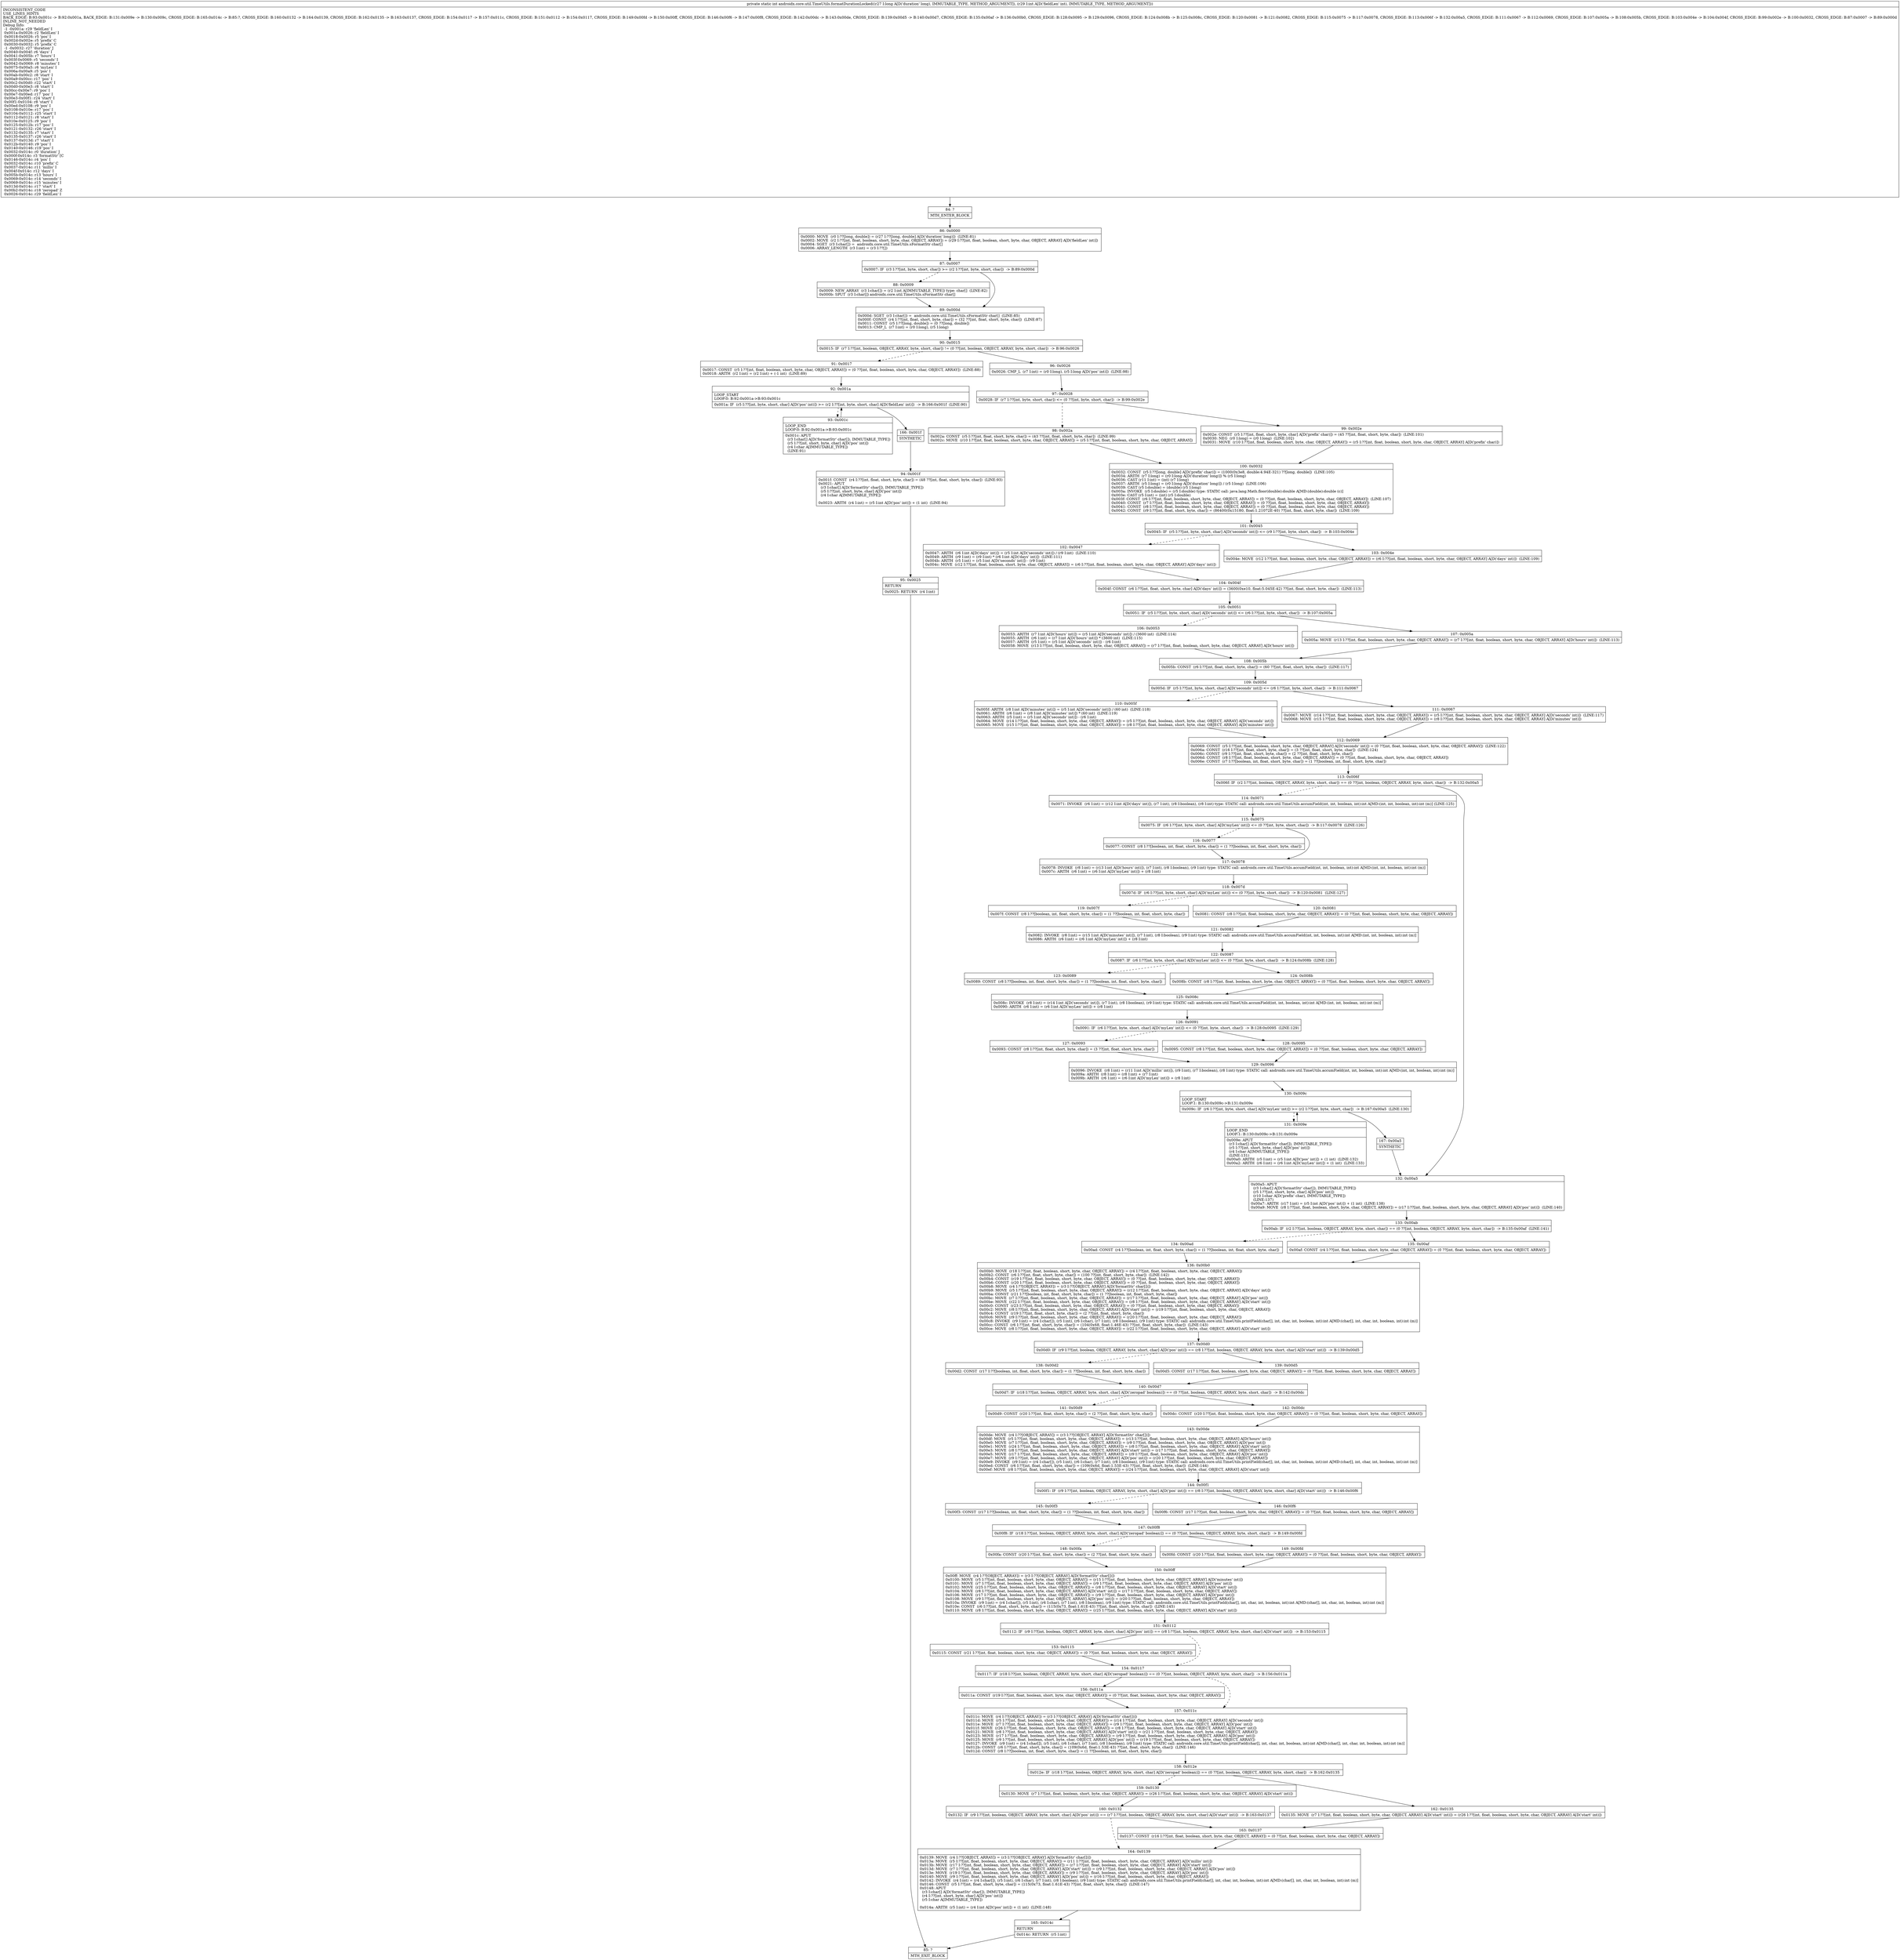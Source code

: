 digraph "CFG forandroidx.core.util.TimeUtils.formatDurationLocked(JI)I" {
Node_84 [shape=record,label="{84\:\ ?|MTH_ENTER_BLOCK\l}"];
Node_86 [shape=record,label="{86\:\ 0x0000|0x0000: MOVE  (r0 I:??[long, double]) = (r27 I:??[long, double] A[D('duration' long)])  (LINE:81)\l0x0002: MOVE  (r2 I:??[int, float, boolean, short, byte, char, OBJECT, ARRAY]) = (r29 I:??[int, float, boolean, short, byte, char, OBJECT, ARRAY] A[D('fieldLen' int)]) \l0x0004: SGET  (r3 I:char[]) =  androidx.core.util.TimeUtils.sFormatStr char[] \l0x0006: ARRAY_LENGTH  (r3 I:int) = (r3 I:??[]) \l}"];
Node_87 [shape=record,label="{87\:\ 0x0007|0x0007: IF  (r3 I:??[int, byte, short, char]) \>= (r2 I:??[int, byte, short, char])  \-\> B:89:0x000d \l}"];
Node_88 [shape=record,label="{88\:\ 0x0009|0x0009: NEW_ARRAY  (r3 I:char[]) = (r2 I:int A[IMMUTABLE_TYPE]) type: char[]  (LINE:82)\l0x000b: SPUT  (r3 I:char[]) androidx.core.util.TimeUtils.sFormatStr char[] \l}"];
Node_89 [shape=record,label="{89\:\ 0x000d|0x000d: SGET  (r3 I:char[]) =  androidx.core.util.TimeUtils.sFormatStr char[]  (LINE:85)\l0x000f: CONST  (r4 I:??[int, float, short, byte, char]) = (32 ??[int, float, short, byte, char])  (LINE:87)\l0x0011: CONST  (r5 I:??[long, double]) = (0 ??[long, double]) \l0x0013: CMP_L  (r7 I:int) = (r0 I:long), (r5 I:long) \l}"];
Node_90 [shape=record,label="{90\:\ 0x0015|0x0015: IF  (r7 I:??[int, boolean, OBJECT, ARRAY, byte, short, char]) != (0 ??[int, boolean, OBJECT, ARRAY, byte, short, char])  \-\> B:96:0x0026 \l}"];
Node_91 [shape=record,label="{91\:\ 0x0017|0x0017: CONST  (r5 I:??[int, float, boolean, short, byte, char, OBJECT, ARRAY]) = (0 ??[int, float, boolean, short, byte, char, OBJECT, ARRAY])  (LINE:88)\l0x0018: ARITH  (r2 I:int) = (r2 I:int) + (\-1 int)  (LINE:89)\l}"];
Node_92 [shape=record,label="{92\:\ 0x001a|LOOP_START\lLOOP:0: B:92:0x001a\-\>B:93:0x001c\l|0x001a: IF  (r5 I:??[int, byte, short, char] A[D('pos' int)]) \>= (r2 I:??[int, byte, short, char] A[D('fieldLen' int)])  \-\> B:166:0x001f  (LINE:90)\l}"];
Node_93 [shape=record,label="{93\:\ 0x001c|LOOP_END\lLOOP:0: B:92:0x001a\-\>B:93:0x001c\l|0x001c: APUT  \l  (r3 I:char[] A[D('formatStr' char[]), IMMUTABLE_TYPE])\l  (r5 I:??[int, short, byte, char] A[D('pos' int)])\l  (r4 I:char A[IMMUTABLE_TYPE])\l  (LINE:91)\l}"];
Node_166 [shape=record,label="{166\:\ 0x001f|SYNTHETIC\l}"];
Node_94 [shape=record,label="{94\:\ 0x001f|0x001f: CONST  (r4 I:??[int, float, short, byte, char]) = (48 ??[int, float, short, byte, char])  (LINE:93)\l0x0021: APUT  \l  (r3 I:char[] A[D('formatStr' char[]), IMMUTABLE_TYPE])\l  (r5 I:??[int, short, byte, char] A[D('pos' int)])\l  (r4 I:char A[IMMUTABLE_TYPE])\l \l0x0023: ARITH  (r4 I:int) = (r5 I:int A[D('pos' int)]) + (1 int)  (LINE:94)\l}"];
Node_95 [shape=record,label="{95\:\ 0x0025|RETURN\l|0x0025: RETURN  (r4 I:int) \l}"];
Node_85 [shape=record,label="{85\:\ ?|MTH_EXIT_BLOCK\l}"];
Node_96 [shape=record,label="{96\:\ 0x0026|0x0026: CMP_L  (r7 I:int) = (r0 I:long), (r5 I:long A[D('pos' int)])  (LINE:98)\l}"];
Node_97 [shape=record,label="{97\:\ 0x0028|0x0028: IF  (r7 I:??[int, byte, short, char]) \<= (0 ??[int, byte, short, char])  \-\> B:99:0x002e \l}"];
Node_98 [shape=record,label="{98\:\ 0x002a|0x002a: CONST  (r5 I:??[int, float, short, byte, char]) = (43 ??[int, float, short, byte, char])  (LINE:99)\l0x002c: MOVE  (r10 I:??[int, float, boolean, short, byte, char, OBJECT, ARRAY]) = (r5 I:??[int, float, boolean, short, byte, char, OBJECT, ARRAY]) \l}"];
Node_100 [shape=record,label="{100\:\ 0x0032|0x0032: CONST  (r5 I:??[long, double] A[D('prefix' char)]) = (1000(0x3e8, double:4.94E\-321) ??[long, double])  (LINE:105)\l0x0034: ARITH  (r7 I:long) = (r0 I:long A[D('duration' long)]) % (r5 I:long) \l0x0036: CAST (r11 I:int) = (int) (r7 I:long) \l0x0037: ARITH  (r5 I:long) = (r0 I:long A[D('duration' long)]) \/ (r5 I:long)  (LINE:106)\l0x0039: CAST (r5 I:double) = (double) (r5 I:long) \l0x003a: INVOKE  (r5 I:double) = (r5 I:double) type: STATIC call: java.lang.Math.floor(double):double A[MD:(double):double (c)]\l0x003e: CAST (r5 I:int) = (int) (r5 I:double) \l0x003f: CONST  (r6 I:??[int, float, boolean, short, byte, char, OBJECT, ARRAY]) = (0 ??[int, float, boolean, short, byte, char, OBJECT, ARRAY])  (LINE:107)\l0x0040: CONST  (r7 I:??[int, float, boolean, short, byte, char, OBJECT, ARRAY]) = (0 ??[int, float, boolean, short, byte, char, OBJECT, ARRAY]) \l0x0041: CONST  (r8 I:??[int, float, boolean, short, byte, char, OBJECT, ARRAY]) = (0 ??[int, float, boolean, short, byte, char, OBJECT, ARRAY]) \l0x0042: CONST  (r9 I:??[int, float, short, byte, char]) = (86400(0x15180, float:1.21072E\-40) ??[int, float, short, byte, char])  (LINE:109)\l}"];
Node_101 [shape=record,label="{101\:\ 0x0045|0x0045: IF  (r5 I:??[int, byte, short, char] A[D('seconds' int)]) \<= (r9 I:??[int, byte, short, char])  \-\> B:103:0x004e \l}"];
Node_102 [shape=record,label="{102\:\ 0x0047|0x0047: ARITH  (r6 I:int A[D('days' int)]) = (r5 I:int A[D('seconds' int)]) \/ (r9 I:int)  (LINE:110)\l0x0049: ARITH  (r9 I:int) = (r9 I:int) * (r6 I:int A[D('days' int)])  (LINE:111)\l0x004b: ARITH  (r5 I:int) = (r5 I:int A[D('seconds' int)]) \- (r9 I:int) \l0x004c: MOVE  (r12 I:??[int, float, boolean, short, byte, char, OBJECT, ARRAY]) = (r6 I:??[int, float, boolean, short, byte, char, OBJECT, ARRAY] A[D('days' int)]) \l}"];
Node_104 [shape=record,label="{104\:\ 0x004f|0x004f: CONST  (r6 I:??[int, float, short, byte, char] A[D('days' int)]) = (3600(0xe10, float:5.045E\-42) ??[int, float, short, byte, char])  (LINE:113)\l}"];
Node_105 [shape=record,label="{105\:\ 0x0051|0x0051: IF  (r5 I:??[int, byte, short, char] A[D('seconds' int)]) \<= (r6 I:??[int, byte, short, char])  \-\> B:107:0x005a \l}"];
Node_106 [shape=record,label="{106\:\ 0x0053|0x0053: ARITH  (r7 I:int A[D('hours' int)]) = (r5 I:int A[D('seconds' int)]) \/ (3600 int)  (LINE:114)\l0x0055: ARITH  (r6 I:int) = (r7 I:int A[D('hours' int)]) * (3600 int)  (LINE:115)\l0x0057: ARITH  (r5 I:int) = (r5 I:int A[D('seconds' int)]) \- (r6 I:int) \l0x0058: MOVE  (r13 I:??[int, float, boolean, short, byte, char, OBJECT, ARRAY]) = (r7 I:??[int, float, boolean, short, byte, char, OBJECT, ARRAY] A[D('hours' int)]) \l}"];
Node_108 [shape=record,label="{108\:\ 0x005b|0x005b: CONST  (r6 I:??[int, float, short, byte, char]) = (60 ??[int, float, short, byte, char])  (LINE:117)\l}"];
Node_109 [shape=record,label="{109\:\ 0x005d|0x005d: IF  (r5 I:??[int, byte, short, char] A[D('seconds' int)]) \<= (r6 I:??[int, byte, short, char])  \-\> B:111:0x0067 \l}"];
Node_110 [shape=record,label="{110\:\ 0x005f|0x005f: ARITH  (r8 I:int A[D('minutes' int)]) = (r5 I:int A[D('seconds' int)]) \/ (60 int)  (LINE:118)\l0x0061: ARITH  (r6 I:int) = (r8 I:int A[D('minutes' int)]) * (60 int)  (LINE:119)\l0x0063: ARITH  (r5 I:int) = (r5 I:int A[D('seconds' int)]) \- (r6 I:int) \l0x0064: MOVE  (r14 I:??[int, float, boolean, short, byte, char, OBJECT, ARRAY]) = (r5 I:??[int, float, boolean, short, byte, char, OBJECT, ARRAY] A[D('seconds' int)]) \l0x0065: MOVE  (r15 I:??[int, float, boolean, short, byte, char, OBJECT, ARRAY]) = (r8 I:??[int, float, boolean, short, byte, char, OBJECT, ARRAY] A[D('minutes' int)]) \l}"];
Node_112 [shape=record,label="{112\:\ 0x0069|0x0069: CONST  (r5 I:??[int, float, boolean, short, byte, char, OBJECT, ARRAY] A[D('seconds' int)]) = (0 ??[int, float, boolean, short, byte, char, OBJECT, ARRAY])  (LINE:122)\l0x006a: CONST  (r16 I:??[int, float, short, byte, char]) = (3 ??[int, float, short, byte, char])  (LINE:124)\l0x006c: CONST  (r9 I:??[int, float, short, byte, char]) = (2 ??[int, float, short, byte, char]) \l0x006d: CONST  (r8 I:??[int, float, boolean, short, byte, char, OBJECT, ARRAY]) = (0 ??[int, float, boolean, short, byte, char, OBJECT, ARRAY]) \l0x006e: CONST  (r7 I:??[boolean, int, float, short, byte, char]) = (1 ??[boolean, int, float, short, byte, char]) \l}"];
Node_113 [shape=record,label="{113\:\ 0x006f|0x006f: IF  (r2 I:??[int, boolean, OBJECT, ARRAY, byte, short, char]) == (0 ??[int, boolean, OBJECT, ARRAY, byte, short, char])  \-\> B:132:0x00a5 \l}"];
Node_114 [shape=record,label="{114\:\ 0x0071|0x0071: INVOKE  (r6 I:int) = (r12 I:int A[D('days' int)]), (r7 I:int), (r8 I:boolean), (r8 I:int) type: STATIC call: androidx.core.util.TimeUtils.accumField(int, int, boolean, int):int A[MD:(int, int, boolean, int):int (m)] (LINE:125)\l}"];
Node_115 [shape=record,label="{115\:\ 0x0075|0x0075: IF  (r6 I:??[int, byte, short, char] A[D('myLen' int)]) \<= (0 ??[int, byte, short, char])  \-\> B:117:0x0078  (LINE:126)\l}"];
Node_116 [shape=record,label="{116\:\ 0x0077|0x0077: CONST  (r8 I:??[boolean, int, float, short, byte, char]) = (1 ??[boolean, int, float, short, byte, char]) \l}"];
Node_117 [shape=record,label="{117\:\ 0x0078|0x0078: INVOKE  (r8 I:int) = (r13 I:int A[D('hours' int)]), (r7 I:int), (r8 I:boolean), (r9 I:int) type: STATIC call: androidx.core.util.TimeUtils.accumField(int, int, boolean, int):int A[MD:(int, int, boolean, int):int (m)]\l0x007c: ARITH  (r6 I:int) = (r6 I:int A[D('myLen' int)]) + (r8 I:int) \l}"];
Node_118 [shape=record,label="{118\:\ 0x007d|0x007d: IF  (r6 I:??[int, byte, short, char] A[D('myLen' int)]) \<= (0 ??[int, byte, short, char])  \-\> B:120:0x0081  (LINE:127)\l}"];
Node_119 [shape=record,label="{119\:\ 0x007f|0x007f: CONST  (r8 I:??[boolean, int, float, short, byte, char]) = (1 ??[boolean, int, float, short, byte, char]) \l}"];
Node_121 [shape=record,label="{121\:\ 0x0082|0x0082: INVOKE  (r8 I:int) = (r15 I:int A[D('minutes' int)]), (r7 I:int), (r8 I:boolean), (r9 I:int) type: STATIC call: androidx.core.util.TimeUtils.accumField(int, int, boolean, int):int A[MD:(int, int, boolean, int):int (m)]\l0x0086: ARITH  (r6 I:int) = (r6 I:int A[D('myLen' int)]) + (r8 I:int) \l}"];
Node_122 [shape=record,label="{122\:\ 0x0087|0x0087: IF  (r6 I:??[int, byte, short, char] A[D('myLen' int)]) \<= (0 ??[int, byte, short, char])  \-\> B:124:0x008b  (LINE:128)\l}"];
Node_123 [shape=record,label="{123\:\ 0x0089|0x0089: CONST  (r8 I:??[boolean, int, float, short, byte, char]) = (1 ??[boolean, int, float, short, byte, char]) \l}"];
Node_125 [shape=record,label="{125\:\ 0x008c|0x008c: INVOKE  (r8 I:int) = (r14 I:int A[D('seconds' int)]), (r7 I:int), (r8 I:boolean), (r9 I:int) type: STATIC call: androidx.core.util.TimeUtils.accumField(int, int, boolean, int):int A[MD:(int, int, boolean, int):int (m)]\l0x0090: ARITH  (r6 I:int) = (r6 I:int A[D('myLen' int)]) + (r8 I:int) \l}"];
Node_126 [shape=record,label="{126\:\ 0x0091|0x0091: IF  (r6 I:??[int, byte, short, char] A[D('myLen' int)]) \<= (0 ??[int, byte, short, char])  \-\> B:128:0x0095  (LINE:129)\l}"];
Node_127 [shape=record,label="{127\:\ 0x0093|0x0093: CONST  (r8 I:??[int, float, short, byte, char]) = (3 ??[int, float, short, byte, char]) \l}"];
Node_129 [shape=record,label="{129\:\ 0x0096|0x0096: INVOKE  (r8 I:int) = (r11 I:int A[D('millis' int)]), (r9 I:int), (r7 I:boolean), (r8 I:int) type: STATIC call: androidx.core.util.TimeUtils.accumField(int, int, boolean, int):int A[MD:(int, int, boolean, int):int (m)]\l0x009a: ARITH  (r8 I:int) = (r8 I:int) + (r7 I:int) \l0x009b: ARITH  (r6 I:int) = (r6 I:int A[D('myLen' int)]) + (r8 I:int) \l}"];
Node_130 [shape=record,label="{130\:\ 0x009c|LOOP_START\lLOOP:1: B:130:0x009c\-\>B:131:0x009e\l|0x009c: IF  (r6 I:??[int, byte, short, char] A[D('myLen' int)]) \>= (r2 I:??[int, byte, short, char])  \-\> B:167:0x00a5  (LINE:130)\l}"];
Node_131 [shape=record,label="{131\:\ 0x009e|LOOP_END\lLOOP:1: B:130:0x009c\-\>B:131:0x009e\l|0x009e: APUT  \l  (r3 I:char[] A[D('formatStr' char[]), IMMUTABLE_TYPE])\l  (r5 I:??[int, short, byte, char] A[D('pos' int)])\l  (r4 I:char A[IMMUTABLE_TYPE])\l  (LINE:131)\l0x00a0: ARITH  (r5 I:int) = (r5 I:int A[D('pos' int)]) + (1 int)  (LINE:132)\l0x00a2: ARITH  (r6 I:int) = (r6 I:int A[D('myLen' int)]) + (1 int)  (LINE:133)\l}"];
Node_167 [shape=record,label="{167\:\ 0x00a5|SYNTHETIC\l}"];
Node_128 [shape=record,label="{128\:\ 0x0095|0x0095: CONST  (r8 I:??[int, float, boolean, short, byte, char, OBJECT, ARRAY]) = (0 ??[int, float, boolean, short, byte, char, OBJECT, ARRAY]) \l}"];
Node_124 [shape=record,label="{124\:\ 0x008b|0x008b: CONST  (r8 I:??[int, float, boolean, short, byte, char, OBJECT, ARRAY]) = (0 ??[int, float, boolean, short, byte, char, OBJECT, ARRAY]) \l}"];
Node_120 [shape=record,label="{120\:\ 0x0081|0x0081: CONST  (r8 I:??[int, float, boolean, short, byte, char, OBJECT, ARRAY]) = (0 ??[int, float, boolean, short, byte, char, OBJECT, ARRAY]) \l}"];
Node_132 [shape=record,label="{132\:\ 0x00a5|0x00a5: APUT  \l  (r3 I:char[] A[D('formatStr' char[]), IMMUTABLE_TYPE])\l  (r5 I:??[int, short, byte, char] A[D('pos' int)])\l  (r10 I:char A[D('prefix' char), IMMUTABLE_TYPE])\l  (LINE:137)\l0x00a7: ARITH  (r17 I:int) = (r5 I:int A[D('pos' int)]) + (1 int)  (LINE:138)\l0x00a9: MOVE  (r8 I:??[int, float, boolean, short, byte, char, OBJECT, ARRAY]) = (r17 I:??[int, float, boolean, short, byte, char, OBJECT, ARRAY] A[D('pos' int)])  (LINE:140)\l}"];
Node_133 [shape=record,label="{133\:\ 0x00ab|0x00ab: IF  (r2 I:??[int, boolean, OBJECT, ARRAY, byte, short, char]) == (0 ??[int, boolean, OBJECT, ARRAY, byte, short, char])  \-\> B:135:0x00af  (LINE:141)\l}"];
Node_134 [shape=record,label="{134\:\ 0x00ad|0x00ad: CONST  (r4 I:??[boolean, int, float, short, byte, char]) = (1 ??[boolean, int, float, short, byte, char]) \l}"];
Node_136 [shape=record,label="{136\:\ 0x00b0|0x00b0: MOVE  (r18 I:??[int, float, boolean, short, byte, char, OBJECT, ARRAY]) = (r4 I:??[int, float, boolean, short, byte, char, OBJECT, ARRAY]) \l0x00b2: CONST  (r6 I:??[int, float, short, byte, char]) = (100 ??[int, float, short, byte, char])  (LINE:142)\l0x00b4: CONST  (r19 I:??[int, float, boolean, short, byte, char, OBJECT, ARRAY]) = (0 ??[int, float, boolean, short, byte, char, OBJECT, ARRAY]) \l0x00b6: CONST  (r20 I:??[int, float, boolean, short, byte, char, OBJECT, ARRAY]) = (0 ??[int, float, boolean, short, byte, char, OBJECT, ARRAY]) \l0x00b8: MOVE  (r4 I:??[OBJECT, ARRAY]) = (r3 I:??[OBJECT, ARRAY] A[D('formatStr' char[])]) \l0x00b9: MOVE  (r5 I:??[int, float, boolean, short, byte, char, OBJECT, ARRAY]) = (r12 I:??[int, float, boolean, short, byte, char, OBJECT, ARRAY] A[D('days' int)]) \l0x00ba: CONST  (r21 I:??[boolean, int, float, short, byte, char]) = (1 ??[boolean, int, float, short, byte, char]) \l0x00bc: MOVE  (r7 I:??[int, float, boolean, short, byte, char, OBJECT, ARRAY]) = (r17 I:??[int, float, boolean, short, byte, char, OBJECT, ARRAY] A[D('pos' int)]) \l0x00be: MOVE  (r22 I:??[int, float, boolean, short, byte, char, OBJECT, ARRAY]) = (r8 I:??[int, float, boolean, short, byte, char, OBJECT, ARRAY] A[D('start' int)]) \l0x00c0: CONST  (r23 I:??[int, float, boolean, short, byte, char, OBJECT, ARRAY]) = (0 ??[int, float, boolean, short, byte, char, OBJECT, ARRAY]) \l0x00c2: MOVE  (r8 I:??[int, float, boolean, short, byte, char, OBJECT, ARRAY] A[D('start' int)]) = (r19 I:??[int, float, boolean, short, byte, char, OBJECT, ARRAY]) \l0x00c4: CONST  (r19 I:??[int, float, short, byte, char]) = (2 ??[int, float, short, byte, char]) \l0x00c6: MOVE  (r9 I:??[int, float, boolean, short, byte, char, OBJECT, ARRAY]) = (r20 I:??[int, float, boolean, short, byte, char, OBJECT, ARRAY]) \l0x00c8: INVOKE  (r9 I:int) = (r4 I:char[]), (r5 I:int), (r6 I:char), (r7 I:int), (r8 I:boolean), (r9 I:int) type: STATIC call: androidx.core.util.TimeUtils.printField(char[], int, char, int, boolean, int):int A[MD:(char[], int, char, int, boolean, int):int (m)]\l0x00cc: CONST  (r6 I:??[int, float, short, byte, char]) = (104(0x68, float:1.46E\-43) ??[int, float, short, byte, char])  (LINE:143)\l0x00ce: MOVE  (r8 I:??[int, float, boolean, short, byte, char, OBJECT, ARRAY]) = (r22 I:??[int, float, boolean, short, byte, char, OBJECT, ARRAY] A[D('start' int)]) \l}"];
Node_137 [shape=record,label="{137\:\ 0x00d0|0x00d0: IF  (r9 I:??[int, boolean, OBJECT, ARRAY, byte, short, char] A[D('pos' int)]) == (r8 I:??[int, boolean, OBJECT, ARRAY, byte, short, char] A[D('start' int)])  \-\> B:139:0x00d5 \l}"];
Node_138 [shape=record,label="{138\:\ 0x00d2|0x00d2: CONST  (r17 I:??[boolean, int, float, short, byte, char]) = (1 ??[boolean, int, float, short, byte, char]) \l}"];
Node_140 [shape=record,label="{140\:\ 0x00d7|0x00d7: IF  (r18 I:??[int, boolean, OBJECT, ARRAY, byte, short, char] A[D('zeropad' boolean)]) == (0 ??[int, boolean, OBJECT, ARRAY, byte, short, char])  \-\> B:142:0x00dc \l}"];
Node_141 [shape=record,label="{141\:\ 0x00d9|0x00d9: CONST  (r20 I:??[int, float, short, byte, char]) = (2 ??[int, float, short, byte, char]) \l}"];
Node_143 [shape=record,label="{143\:\ 0x00de|0x00de: MOVE  (r4 I:??[OBJECT, ARRAY]) = (r3 I:??[OBJECT, ARRAY] A[D('formatStr' char[])]) \l0x00df: MOVE  (r5 I:??[int, float, boolean, short, byte, char, OBJECT, ARRAY]) = (r13 I:??[int, float, boolean, short, byte, char, OBJECT, ARRAY] A[D('hours' int)]) \l0x00e0: MOVE  (r7 I:??[int, float, boolean, short, byte, char, OBJECT, ARRAY]) = (r9 I:??[int, float, boolean, short, byte, char, OBJECT, ARRAY] A[D('pos' int)]) \l0x00e1: MOVE  (r24 I:??[int, float, boolean, short, byte, char, OBJECT, ARRAY]) = (r8 I:??[int, float, boolean, short, byte, char, OBJECT, ARRAY] A[D('start' int)]) \l0x00e3: MOVE  (r8 I:??[int, float, boolean, short, byte, char, OBJECT, ARRAY] A[D('start' int)]) = (r17 I:??[int, float, boolean, short, byte, char, OBJECT, ARRAY]) \l0x00e5: MOVE  (r17 I:??[int, float, boolean, short, byte, char, OBJECT, ARRAY]) = (r9 I:??[int, float, boolean, short, byte, char, OBJECT, ARRAY] A[D('pos' int)]) \l0x00e7: MOVE  (r9 I:??[int, float, boolean, short, byte, char, OBJECT, ARRAY] A[D('pos' int)]) = (r20 I:??[int, float, boolean, short, byte, char, OBJECT, ARRAY]) \l0x00e9: INVOKE  (r9 I:int) = (r4 I:char[]), (r5 I:int), (r6 I:char), (r7 I:int), (r8 I:boolean), (r9 I:int) type: STATIC call: androidx.core.util.TimeUtils.printField(char[], int, char, int, boolean, int):int A[MD:(char[], int, char, int, boolean, int):int (m)]\l0x00ed: CONST  (r6 I:??[int, float, short, byte, char]) = (109(0x6d, float:1.53E\-43) ??[int, float, short, byte, char])  (LINE:144)\l0x00ef: MOVE  (r8 I:??[int, float, boolean, short, byte, char, OBJECT, ARRAY]) = (r24 I:??[int, float, boolean, short, byte, char, OBJECT, ARRAY] A[D('start' int)]) \l}"];
Node_144 [shape=record,label="{144\:\ 0x00f1|0x00f1: IF  (r9 I:??[int, boolean, OBJECT, ARRAY, byte, short, char] A[D('pos' int)]) == (r8 I:??[int, boolean, OBJECT, ARRAY, byte, short, char] A[D('start' int)])  \-\> B:146:0x00f6 \l}"];
Node_145 [shape=record,label="{145\:\ 0x00f3|0x00f3: CONST  (r17 I:??[boolean, int, float, short, byte, char]) = (1 ??[boolean, int, float, short, byte, char]) \l}"];
Node_147 [shape=record,label="{147\:\ 0x00f8|0x00f8: IF  (r18 I:??[int, boolean, OBJECT, ARRAY, byte, short, char] A[D('zeropad' boolean)]) == (0 ??[int, boolean, OBJECT, ARRAY, byte, short, char])  \-\> B:149:0x00fd \l}"];
Node_148 [shape=record,label="{148\:\ 0x00fa|0x00fa: CONST  (r20 I:??[int, float, short, byte, char]) = (2 ??[int, float, short, byte, char]) \l}"];
Node_150 [shape=record,label="{150\:\ 0x00ff|0x00ff: MOVE  (r4 I:??[OBJECT, ARRAY]) = (r3 I:??[OBJECT, ARRAY] A[D('formatStr' char[])]) \l0x0100: MOVE  (r5 I:??[int, float, boolean, short, byte, char, OBJECT, ARRAY]) = (r15 I:??[int, float, boolean, short, byte, char, OBJECT, ARRAY] A[D('minutes' int)]) \l0x0101: MOVE  (r7 I:??[int, float, boolean, short, byte, char, OBJECT, ARRAY]) = (r9 I:??[int, float, boolean, short, byte, char, OBJECT, ARRAY] A[D('pos' int)]) \l0x0102: MOVE  (r25 I:??[int, float, boolean, short, byte, char, OBJECT, ARRAY]) = (r8 I:??[int, float, boolean, short, byte, char, OBJECT, ARRAY] A[D('start' int)]) \l0x0104: MOVE  (r8 I:??[int, float, boolean, short, byte, char, OBJECT, ARRAY] A[D('start' int)]) = (r17 I:??[int, float, boolean, short, byte, char, OBJECT, ARRAY]) \l0x0106: MOVE  (r17 I:??[int, float, boolean, short, byte, char, OBJECT, ARRAY]) = (r9 I:??[int, float, boolean, short, byte, char, OBJECT, ARRAY] A[D('pos' int)]) \l0x0108: MOVE  (r9 I:??[int, float, boolean, short, byte, char, OBJECT, ARRAY] A[D('pos' int)]) = (r20 I:??[int, float, boolean, short, byte, char, OBJECT, ARRAY]) \l0x010a: INVOKE  (r9 I:int) = (r4 I:char[]), (r5 I:int), (r6 I:char), (r7 I:int), (r8 I:boolean), (r9 I:int) type: STATIC call: androidx.core.util.TimeUtils.printField(char[], int, char, int, boolean, int):int A[MD:(char[], int, char, int, boolean, int):int (m)]\l0x010e: CONST  (r6 I:??[int, float, short, byte, char]) = (115(0x73, float:1.61E\-43) ??[int, float, short, byte, char])  (LINE:145)\l0x0110: MOVE  (r8 I:??[int, float, boolean, short, byte, char, OBJECT, ARRAY]) = (r25 I:??[int, float, boolean, short, byte, char, OBJECT, ARRAY] A[D('start' int)]) \l}"];
Node_151 [shape=record,label="{151\:\ 0x0112|0x0112: IF  (r9 I:??[int, boolean, OBJECT, ARRAY, byte, short, char] A[D('pos' int)]) == (r8 I:??[int, boolean, OBJECT, ARRAY, byte, short, char] A[D('start' int)])  \-\> B:153:0x0115 \l}"];
Node_153 [shape=record,label="{153\:\ 0x0115|0x0115: CONST  (r21 I:??[int, float, boolean, short, byte, char, OBJECT, ARRAY]) = (0 ??[int, float, boolean, short, byte, char, OBJECT, ARRAY]) \l}"];
Node_154 [shape=record,label="{154\:\ 0x0117|0x0117: IF  (r18 I:??[int, boolean, OBJECT, ARRAY, byte, short, char] A[D('zeropad' boolean)]) == (0 ??[int, boolean, OBJECT, ARRAY, byte, short, char])  \-\> B:156:0x011a \l}"];
Node_156 [shape=record,label="{156\:\ 0x011a|0x011a: CONST  (r19 I:??[int, float, boolean, short, byte, char, OBJECT, ARRAY]) = (0 ??[int, float, boolean, short, byte, char, OBJECT, ARRAY]) \l}"];
Node_157 [shape=record,label="{157\:\ 0x011c|0x011c: MOVE  (r4 I:??[OBJECT, ARRAY]) = (r3 I:??[OBJECT, ARRAY] A[D('formatStr' char[])]) \l0x011d: MOVE  (r5 I:??[int, float, boolean, short, byte, char, OBJECT, ARRAY]) = (r14 I:??[int, float, boolean, short, byte, char, OBJECT, ARRAY] A[D('seconds' int)]) \l0x011e: MOVE  (r7 I:??[int, float, boolean, short, byte, char, OBJECT, ARRAY]) = (r9 I:??[int, float, boolean, short, byte, char, OBJECT, ARRAY] A[D('pos' int)]) \l0x011f: MOVE  (r26 I:??[int, float, boolean, short, byte, char, OBJECT, ARRAY]) = (r8 I:??[int, float, boolean, short, byte, char, OBJECT, ARRAY] A[D('start' int)]) \l0x0121: MOVE  (r8 I:??[int, float, boolean, short, byte, char, OBJECT, ARRAY] A[D('start' int)]) = (r21 I:??[int, float, boolean, short, byte, char, OBJECT, ARRAY]) \l0x0123: MOVE  (r17 I:??[int, float, boolean, short, byte, char, OBJECT, ARRAY]) = (r9 I:??[int, float, boolean, short, byte, char, OBJECT, ARRAY] A[D('pos' int)]) \l0x0125: MOVE  (r9 I:??[int, float, boolean, short, byte, char, OBJECT, ARRAY] A[D('pos' int)]) = (r19 I:??[int, float, boolean, short, byte, char, OBJECT, ARRAY]) \l0x0127: INVOKE  (r9 I:int) = (r4 I:char[]), (r5 I:int), (r6 I:char), (r7 I:int), (r8 I:boolean), (r9 I:int) type: STATIC call: androidx.core.util.TimeUtils.printField(char[], int, char, int, boolean, int):int A[MD:(char[], int, char, int, boolean, int):int (m)]\l0x012b: CONST  (r6 I:??[int, float, short, byte, char]) = (109(0x6d, float:1.53E\-43) ??[int, float, short, byte, char])  (LINE:146)\l0x012d: CONST  (r8 I:??[boolean, int, float, short, byte, char]) = (1 ??[boolean, int, float, short, byte, char]) \l}"];
Node_158 [shape=record,label="{158\:\ 0x012e|0x012e: IF  (r18 I:??[int, boolean, OBJECT, ARRAY, byte, short, char] A[D('zeropad' boolean)]) == (0 ??[int, boolean, OBJECT, ARRAY, byte, short, char])  \-\> B:162:0x0135 \l}"];
Node_159 [shape=record,label="{159\:\ 0x0130|0x0130: MOVE  (r7 I:??[int, float, boolean, short, byte, char, OBJECT, ARRAY]) = (r26 I:??[int, float, boolean, short, byte, char, OBJECT, ARRAY] A[D('start' int)]) \l}"];
Node_160 [shape=record,label="{160\:\ 0x0132|0x0132: IF  (r9 I:??[int, boolean, OBJECT, ARRAY, byte, short, char] A[D('pos' int)]) == (r7 I:??[int, boolean, OBJECT, ARRAY, byte, short, char] A[D('start' int)])  \-\> B:163:0x0137 \l}"];
Node_163 [shape=record,label="{163\:\ 0x0137|0x0137: CONST  (r16 I:??[int, float, boolean, short, byte, char, OBJECT, ARRAY]) = (0 ??[int, float, boolean, short, byte, char, OBJECT, ARRAY]) \l}"];
Node_164 [shape=record,label="{164\:\ 0x0139|0x0139: MOVE  (r4 I:??[OBJECT, ARRAY]) = (r3 I:??[OBJECT, ARRAY] A[D('formatStr' char[])]) \l0x013a: MOVE  (r5 I:??[int, float, boolean, short, byte, char, OBJECT, ARRAY]) = (r11 I:??[int, float, boolean, short, byte, char, OBJECT, ARRAY] A[D('millis' int)]) \l0x013b: MOVE  (r17 I:??[int, float, boolean, short, byte, char, OBJECT, ARRAY]) = (r7 I:??[int, float, boolean, short, byte, char, OBJECT, ARRAY] A[D('start' int)]) \l0x013d: MOVE  (r7 I:??[int, float, boolean, short, byte, char, OBJECT, ARRAY] A[D('start' int)]) = (r9 I:??[int, float, boolean, short, byte, char, OBJECT, ARRAY] A[D('pos' int)]) \l0x013e: MOVE  (r19 I:??[int, float, boolean, short, byte, char, OBJECT, ARRAY]) = (r9 I:??[int, float, boolean, short, byte, char, OBJECT, ARRAY] A[D('pos' int)]) \l0x0140: MOVE  (r9 I:??[int, float, boolean, short, byte, char, OBJECT, ARRAY] A[D('pos' int)]) = (r16 I:??[int, float, boolean, short, byte, char, OBJECT, ARRAY]) \l0x0142: INVOKE  (r4 I:int) = (r4 I:char[]), (r5 I:int), (r6 I:char), (r7 I:int), (r8 I:boolean), (r9 I:int) type: STATIC call: androidx.core.util.TimeUtils.printField(char[], int, char, int, boolean, int):int A[MD:(char[], int, char, int, boolean, int):int (m)]\l0x0146: CONST  (r5 I:??[int, float, short, byte, char]) = (115(0x73, float:1.61E\-43) ??[int, float, short, byte, char])  (LINE:147)\l0x0148: APUT  \l  (r3 I:char[] A[D('formatStr' char[]), IMMUTABLE_TYPE])\l  (r4 I:??[int, short, byte, char] A[D('pos' int)])\l  (r5 I:char A[IMMUTABLE_TYPE])\l \l0x014a: ARITH  (r5 I:int) = (r4 I:int A[D('pos' int)]) + (1 int)  (LINE:148)\l}"];
Node_165 [shape=record,label="{165\:\ 0x014c|RETURN\l|0x014c: RETURN  (r5 I:int) \l}"];
Node_162 [shape=record,label="{162\:\ 0x0135|0x0135: MOVE  (r7 I:??[int, float, boolean, short, byte, char, OBJECT, ARRAY] A[D('start' int)]) = (r26 I:??[int, float, boolean, short, byte, char, OBJECT, ARRAY] A[D('start' int)]) \l}"];
Node_149 [shape=record,label="{149\:\ 0x00fd|0x00fd: CONST  (r20 I:??[int, float, boolean, short, byte, char, OBJECT, ARRAY]) = (0 ??[int, float, boolean, short, byte, char, OBJECT, ARRAY]) \l}"];
Node_146 [shape=record,label="{146\:\ 0x00f6|0x00f6: CONST  (r17 I:??[int, float, boolean, short, byte, char, OBJECT, ARRAY]) = (0 ??[int, float, boolean, short, byte, char, OBJECT, ARRAY]) \l}"];
Node_142 [shape=record,label="{142\:\ 0x00dc|0x00dc: CONST  (r20 I:??[int, float, boolean, short, byte, char, OBJECT, ARRAY]) = (0 ??[int, float, boolean, short, byte, char, OBJECT, ARRAY]) \l}"];
Node_139 [shape=record,label="{139\:\ 0x00d5|0x00d5: CONST  (r17 I:??[int, float, boolean, short, byte, char, OBJECT, ARRAY]) = (0 ??[int, float, boolean, short, byte, char, OBJECT, ARRAY]) \l}"];
Node_135 [shape=record,label="{135\:\ 0x00af|0x00af: CONST  (r4 I:??[int, float, boolean, short, byte, char, OBJECT, ARRAY]) = (0 ??[int, float, boolean, short, byte, char, OBJECT, ARRAY]) \l}"];
Node_111 [shape=record,label="{111\:\ 0x0067|0x0067: MOVE  (r14 I:??[int, float, boolean, short, byte, char, OBJECT, ARRAY]) = (r5 I:??[int, float, boolean, short, byte, char, OBJECT, ARRAY] A[D('seconds' int)])  (LINE:117)\l0x0068: MOVE  (r15 I:??[int, float, boolean, short, byte, char, OBJECT, ARRAY]) = (r8 I:??[int, float, boolean, short, byte, char, OBJECT, ARRAY] A[D('minutes' int)]) \l}"];
Node_107 [shape=record,label="{107\:\ 0x005a|0x005a: MOVE  (r13 I:??[int, float, boolean, short, byte, char, OBJECT, ARRAY]) = (r7 I:??[int, float, boolean, short, byte, char, OBJECT, ARRAY] A[D('hours' int)])  (LINE:113)\l}"];
Node_103 [shape=record,label="{103\:\ 0x004e|0x004e: MOVE  (r12 I:??[int, float, boolean, short, byte, char, OBJECT, ARRAY]) = (r6 I:??[int, float, boolean, short, byte, char, OBJECT, ARRAY] A[D('days' int)])  (LINE:109)\l}"];
Node_99 [shape=record,label="{99\:\ 0x002e|0x002e: CONST  (r5 I:??[int, float, short, byte, char] A[D('prefix' char)]) = (45 ??[int, float, short, byte, char])  (LINE:101)\l0x0030: NEG  (r0 I:long) = (r0 I:long)  (LINE:102)\l0x0031: MOVE  (r10 I:??[int, float, boolean, short, byte, char, OBJECT, ARRAY]) = (r5 I:??[int, float, boolean, short, byte, char, OBJECT, ARRAY] A[D('prefix' char)]) \l}"];
MethodNode[shape=record,label="{private static int androidx.core.util.TimeUtils.formatDurationLocked((r27 I:long A[D('duration' long), IMMUTABLE_TYPE, METHOD_ARGUMENT]), (r29 I:int A[D('fieldLen' int), IMMUTABLE_TYPE, METHOD_ARGUMENT]))  | INCONSISTENT_CODE\lUSE_LINES_HINTS\lBACK_EDGE: B:93:0x001c \-\> B:92:0x001a, BACK_EDGE: B:131:0x009e \-\> B:130:0x009c, CROSS_EDGE: B:165:0x014c \-\> B:85:?, CROSS_EDGE: B:160:0x0132 \-\> B:164:0x0139, CROSS_EDGE: B:162:0x0135 \-\> B:163:0x0137, CROSS_EDGE: B:154:0x0117 \-\> B:157:0x011c, CROSS_EDGE: B:151:0x0112 \-\> B:154:0x0117, CROSS_EDGE: B:149:0x00fd \-\> B:150:0x00ff, CROSS_EDGE: B:146:0x00f6 \-\> B:147:0x00f8, CROSS_EDGE: B:142:0x00dc \-\> B:143:0x00de, CROSS_EDGE: B:139:0x00d5 \-\> B:140:0x00d7, CROSS_EDGE: B:135:0x00af \-\> B:136:0x00b0, CROSS_EDGE: B:128:0x0095 \-\> B:129:0x0096, CROSS_EDGE: B:124:0x008b \-\> B:125:0x008c, CROSS_EDGE: B:120:0x0081 \-\> B:121:0x0082, CROSS_EDGE: B:115:0x0075 \-\> B:117:0x0078, CROSS_EDGE: B:113:0x006f \-\> B:132:0x00a5, CROSS_EDGE: B:111:0x0067 \-\> B:112:0x0069, CROSS_EDGE: B:107:0x005a \-\> B:108:0x005b, CROSS_EDGE: B:103:0x004e \-\> B:104:0x004f, CROSS_EDGE: B:99:0x002e \-\> B:100:0x0032, CROSS_EDGE: B:87:0x0007 \-\> B:89:0x000d\lINLINE_NOT_NEEDED\lDebug Info:\l  \-1 \-0x001a: r29 'fieldLen' I\l  0x001a\-0x0026: r2 'fieldLen' I\l  0x0018\-0x0026: r5 'pos' I\l  0x002d\-0x002e: r5 'prefix' C\l  0x0030\-0x0032: r5 'prefix' C\l  \-1 \-0x0032: r27 'duration' J\l  0x0040\-0x004f: r6 'days' I\l  0x0041\-0x005b: r7 'hours' I\l  0x003f\-0x0069: r5 'seconds' I\l  0x0042\-0x0069: r8 'minutes' I\l  0x0075\-0x00a5: r6 'myLen' I\l  0x006a\-0x00a9: r5 'pos' I\l  0x00ab\-0x00c2: r8 'start' I\l  0x00a9\-0x00cc: r17 'pos' I\l  0x00c2\-0x00d0: r22 'start' I\l  0x00d0\-0x00e3: r8 'start' I\l  0x00cc\-0x00e7: r9 'pos' I\l  0x00e7\-0x00ed: r17 'pos' I\l  0x00e3\-0x00f1: r24 'start' I\l  0x00f1\-0x0104: r8 'start' I\l  0x00ed\-0x0108: r9 'pos' I\l  0x0108\-0x010e: r17 'pos' I\l  0x0104\-0x0112: r25 'start' I\l  0x0112\-0x0121: r8 'start' I\l  0x010e\-0x0125: r9 'pos' I\l  0x0125\-0x012b: r17 'pos' I\l  0x0121\-0x0132: r26 'start' I\l  0x0132\-0x0135: r7 'start' I\l  0x0135\-0x0137: r26 'start' I\l  0x0137\-0x013d: r7 'start' I\l  0x012b\-0x0140: r9 'pos' I\l  0x0140\-0x0146: r19 'pos' I\l  0x0032\-0x014c: r0 'duration' J\l  0x000f\-0x014c: r3 'formatStr' [C\l  0x0146\-0x014c: r4 'pos' I\l  0x0032\-0x014c: r10 'prefix' C\l  0x0037\-0x014c: r11 'millis' I\l  0x004f\-0x014c: r12 'days' I\l  0x005b\-0x014c: r13 'hours' I\l  0x0069\-0x014c: r14 'seconds' I\l  0x0069\-0x014c: r15 'minutes' I\l  0x013d\-0x014c: r17 'start' I\l  0x00b2\-0x014c: r18 'zeropad' Z\l  0x0026\-0x014c: r29 'fieldLen' I\l}"];
MethodNode -> Node_84;Node_84 -> Node_86;
Node_86 -> Node_87;
Node_87 -> Node_88[style=dashed];
Node_87 -> Node_89;
Node_88 -> Node_89;
Node_89 -> Node_90;
Node_90 -> Node_91[style=dashed];
Node_90 -> Node_96;
Node_91 -> Node_92;
Node_92 -> Node_93[style=dashed];
Node_92 -> Node_166;
Node_93 -> Node_92;
Node_166 -> Node_94;
Node_94 -> Node_95;
Node_95 -> Node_85;
Node_96 -> Node_97;
Node_97 -> Node_98[style=dashed];
Node_97 -> Node_99;
Node_98 -> Node_100;
Node_100 -> Node_101;
Node_101 -> Node_102[style=dashed];
Node_101 -> Node_103;
Node_102 -> Node_104;
Node_104 -> Node_105;
Node_105 -> Node_106[style=dashed];
Node_105 -> Node_107;
Node_106 -> Node_108;
Node_108 -> Node_109;
Node_109 -> Node_110[style=dashed];
Node_109 -> Node_111;
Node_110 -> Node_112;
Node_112 -> Node_113;
Node_113 -> Node_114[style=dashed];
Node_113 -> Node_132;
Node_114 -> Node_115;
Node_115 -> Node_116[style=dashed];
Node_115 -> Node_117;
Node_116 -> Node_117;
Node_117 -> Node_118;
Node_118 -> Node_119[style=dashed];
Node_118 -> Node_120;
Node_119 -> Node_121;
Node_121 -> Node_122;
Node_122 -> Node_123[style=dashed];
Node_122 -> Node_124;
Node_123 -> Node_125;
Node_125 -> Node_126;
Node_126 -> Node_127[style=dashed];
Node_126 -> Node_128;
Node_127 -> Node_129;
Node_129 -> Node_130;
Node_130 -> Node_131[style=dashed];
Node_130 -> Node_167;
Node_131 -> Node_130;
Node_167 -> Node_132;
Node_128 -> Node_129;
Node_124 -> Node_125;
Node_120 -> Node_121;
Node_132 -> Node_133;
Node_133 -> Node_134[style=dashed];
Node_133 -> Node_135;
Node_134 -> Node_136;
Node_136 -> Node_137;
Node_137 -> Node_138[style=dashed];
Node_137 -> Node_139;
Node_138 -> Node_140;
Node_140 -> Node_141[style=dashed];
Node_140 -> Node_142;
Node_141 -> Node_143;
Node_143 -> Node_144;
Node_144 -> Node_145[style=dashed];
Node_144 -> Node_146;
Node_145 -> Node_147;
Node_147 -> Node_148[style=dashed];
Node_147 -> Node_149;
Node_148 -> Node_150;
Node_150 -> Node_151;
Node_151 -> Node_153;
Node_151 -> Node_154[style=dashed];
Node_153 -> Node_154;
Node_154 -> Node_156;
Node_154 -> Node_157[style=dashed];
Node_156 -> Node_157;
Node_157 -> Node_158;
Node_158 -> Node_159[style=dashed];
Node_158 -> Node_162;
Node_159 -> Node_160;
Node_160 -> Node_163;
Node_160 -> Node_164[style=dashed];
Node_163 -> Node_164;
Node_164 -> Node_165;
Node_165 -> Node_85;
Node_162 -> Node_163;
Node_149 -> Node_150;
Node_146 -> Node_147;
Node_142 -> Node_143;
Node_139 -> Node_140;
Node_135 -> Node_136;
Node_111 -> Node_112;
Node_107 -> Node_108;
Node_103 -> Node_104;
Node_99 -> Node_100;
}

